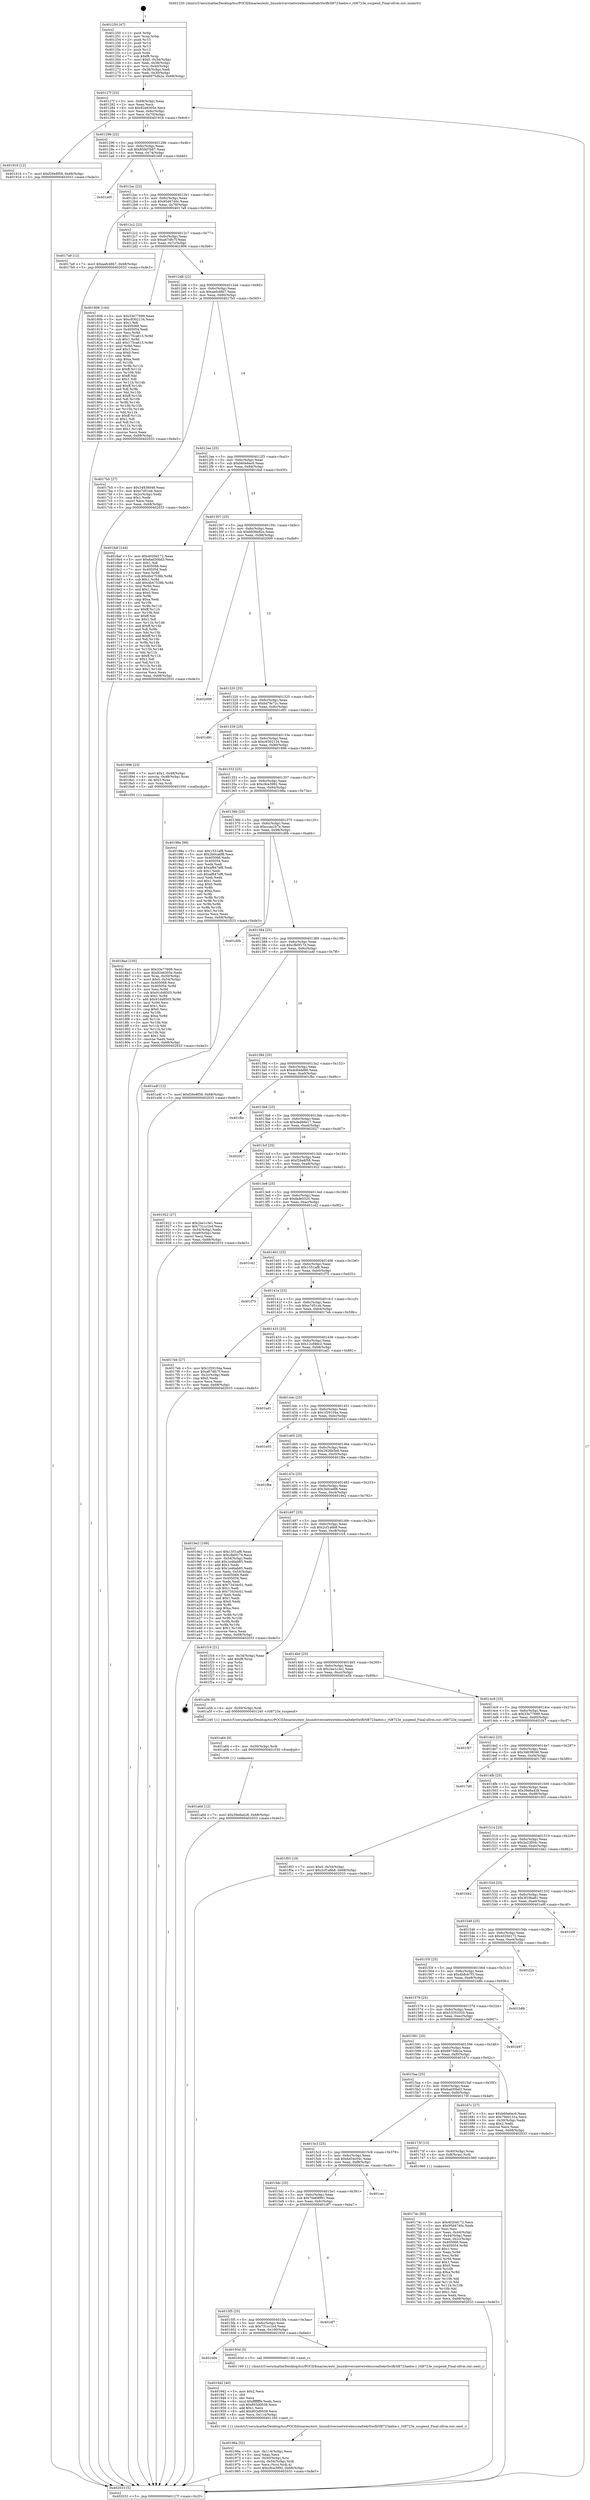digraph "0x401250" {
  label = "0x401250 (/mnt/c/Users/mathe/Desktop/tcc/POCII/binaries/extr_linuxdriversnetwirelessrealtekrtlwifirtl8723aehw.c_rtl8723e_suspend_Final-ollvm.out::main(0))"
  labelloc = "t"
  node[shape=record]

  Entry [label="",width=0.3,height=0.3,shape=circle,fillcolor=black,style=filled]
  "0x40127f" [label="{
     0x40127f [23]\l
     | [instrs]\l
     &nbsp;&nbsp;0x40127f \<+3\>: mov -0x68(%rbp),%eax\l
     &nbsp;&nbsp;0x401282 \<+2\>: mov %eax,%ecx\l
     &nbsp;&nbsp;0x401284 \<+6\>: sub $0x82e6305e,%ecx\l
     &nbsp;&nbsp;0x40128a \<+3\>: mov %eax,-0x6c(%rbp)\l
     &nbsp;&nbsp;0x40128d \<+3\>: mov %ecx,-0x70(%rbp)\l
     &nbsp;&nbsp;0x401290 \<+6\>: je 0000000000401916 \<main+0x6c6\>\l
  }"]
  "0x401916" [label="{
     0x401916 [12]\l
     | [instrs]\l
     &nbsp;&nbsp;0x401916 \<+7\>: movl $0xf26e8f58,-0x68(%rbp)\l
     &nbsp;&nbsp;0x40191d \<+5\>: jmp 0000000000402033 \<main+0xde3\>\l
  }"]
  "0x401296" [label="{
     0x401296 [22]\l
     | [instrs]\l
     &nbsp;&nbsp;0x401296 \<+5\>: jmp 000000000040129b \<main+0x4b\>\l
     &nbsp;&nbsp;0x40129b \<+3\>: mov -0x6c(%rbp),%eax\l
     &nbsp;&nbsp;0x40129e \<+5\>: sub $0x859d7b87,%eax\l
     &nbsp;&nbsp;0x4012a3 \<+3\>: mov %eax,-0x74(%rbp)\l
     &nbsp;&nbsp;0x4012a6 \<+6\>: je 0000000000401e0f \<main+0xbbf\>\l
  }"]
  Exit [label="",width=0.3,height=0.3,shape=circle,fillcolor=black,style=filled,peripheries=2]
  "0x401e0f" [label="{
     0x401e0f\l
  }", style=dashed]
  "0x4012ac" [label="{
     0x4012ac [22]\l
     | [instrs]\l
     &nbsp;&nbsp;0x4012ac \<+5\>: jmp 00000000004012b1 \<main+0x61\>\l
     &nbsp;&nbsp;0x4012b1 \<+3\>: mov -0x6c(%rbp),%eax\l
     &nbsp;&nbsp;0x4012b4 \<+5\>: sub $0x95d4740c,%eax\l
     &nbsp;&nbsp;0x4012b9 \<+3\>: mov %eax,-0x78(%rbp)\l
     &nbsp;&nbsp;0x4012bc \<+6\>: je 00000000004017a9 \<main+0x559\>\l
  }"]
  "0x401a6d" [label="{
     0x401a6d [12]\l
     | [instrs]\l
     &nbsp;&nbsp;0x401a6d \<+7\>: movl $0x39e8a428,-0x68(%rbp)\l
     &nbsp;&nbsp;0x401a74 \<+5\>: jmp 0000000000402033 \<main+0xde3\>\l
  }"]
  "0x4017a9" [label="{
     0x4017a9 [12]\l
     | [instrs]\l
     &nbsp;&nbsp;0x4017a9 \<+7\>: movl $0xaefc48b7,-0x68(%rbp)\l
     &nbsp;&nbsp;0x4017b0 \<+5\>: jmp 0000000000402033 \<main+0xde3\>\l
  }"]
  "0x4012c2" [label="{
     0x4012c2 [22]\l
     | [instrs]\l
     &nbsp;&nbsp;0x4012c2 \<+5\>: jmp 00000000004012c7 \<main+0x77\>\l
     &nbsp;&nbsp;0x4012c7 \<+3\>: mov -0x6c(%rbp),%eax\l
     &nbsp;&nbsp;0x4012ca \<+5\>: sub $0xa67dfc7f,%eax\l
     &nbsp;&nbsp;0x4012cf \<+3\>: mov %eax,-0x7c(%rbp)\l
     &nbsp;&nbsp;0x4012d2 \<+6\>: je 0000000000401806 \<main+0x5b6\>\l
  }"]
  "0x401a64" [label="{
     0x401a64 [9]\l
     | [instrs]\l
     &nbsp;&nbsp;0x401a64 \<+4\>: mov -0x50(%rbp),%rdi\l
     &nbsp;&nbsp;0x401a68 \<+5\>: call 0000000000401030 \<free@plt\>\l
     | [calls]\l
     &nbsp;&nbsp;0x401030 \{1\} (unknown)\l
  }"]
  "0x401806" [label="{
     0x401806 [144]\l
     | [instrs]\l
     &nbsp;&nbsp;0x401806 \<+5\>: mov $0x33e77699,%eax\l
     &nbsp;&nbsp;0x40180b \<+5\>: mov $0xc9302134,%ecx\l
     &nbsp;&nbsp;0x401810 \<+2\>: mov $0x1,%dl\l
     &nbsp;&nbsp;0x401812 \<+7\>: mov 0x405068,%esi\l
     &nbsp;&nbsp;0x401819 \<+7\>: mov 0x405054,%edi\l
     &nbsp;&nbsp;0x401820 \<+3\>: mov %esi,%r8d\l
     &nbsp;&nbsp;0x401823 \<+7\>: sub $0x175ca615,%r8d\l
     &nbsp;&nbsp;0x40182a \<+4\>: sub $0x1,%r8d\l
     &nbsp;&nbsp;0x40182e \<+7\>: add $0x175ca615,%r8d\l
     &nbsp;&nbsp;0x401835 \<+4\>: imul %r8d,%esi\l
     &nbsp;&nbsp;0x401839 \<+3\>: and $0x1,%esi\l
     &nbsp;&nbsp;0x40183c \<+3\>: cmp $0x0,%esi\l
     &nbsp;&nbsp;0x40183f \<+4\>: sete %r9b\l
     &nbsp;&nbsp;0x401843 \<+3\>: cmp $0xa,%edi\l
     &nbsp;&nbsp;0x401846 \<+4\>: setl %r10b\l
     &nbsp;&nbsp;0x40184a \<+3\>: mov %r9b,%r11b\l
     &nbsp;&nbsp;0x40184d \<+4\>: xor $0xff,%r11b\l
     &nbsp;&nbsp;0x401851 \<+3\>: mov %r10b,%bl\l
     &nbsp;&nbsp;0x401854 \<+3\>: xor $0xff,%bl\l
     &nbsp;&nbsp;0x401857 \<+3\>: xor $0x1,%dl\l
     &nbsp;&nbsp;0x40185a \<+3\>: mov %r11b,%r14b\l
     &nbsp;&nbsp;0x40185d \<+4\>: and $0xff,%r14b\l
     &nbsp;&nbsp;0x401861 \<+3\>: and %dl,%r9b\l
     &nbsp;&nbsp;0x401864 \<+3\>: mov %bl,%r15b\l
     &nbsp;&nbsp;0x401867 \<+4\>: and $0xff,%r15b\l
     &nbsp;&nbsp;0x40186b \<+3\>: and %dl,%r10b\l
     &nbsp;&nbsp;0x40186e \<+3\>: or %r9b,%r14b\l
     &nbsp;&nbsp;0x401871 \<+3\>: or %r10b,%r15b\l
     &nbsp;&nbsp;0x401874 \<+3\>: xor %r15b,%r14b\l
     &nbsp;&nbsp;0x401877 \<+3\>: or %bl,%r11b\l
     &nbsp;&nbsp;0x40187a \<+4\>: xor $0xff,%r11b\l
     &nbsp;&nbsp;0x40187e \<+3\>: or $0x1,%dl\l
     &nbsp;&nbsp;0x401881 \<+3\>: and %dl,%r11b\l
     &nbsp;&nbsp;0x401884 \<+3\>: or %r11b,%r14b\l
     &nbsp;&nbsp;0x401887 \<+4\>: test $0x1,%r14b\l
     &nbsp;&nbsp;0x40188b \<+3\>: cmovne %ecx,%eax\l
     &nbsp;&nbsp;0x40188e \<+3\>: mov %eax,-0x68(%rbp)\l
     &nbsp;&nbsp;0x401891 \<+5\>: jmp 0000000000402033 \<main+0xde3\>\l
  }"]
  "0x4012d8" [label="{
     0x4012d8 [22]\l
     | [instrs]\l
     &nbsp;&nbsp;0x4012d8 \<+5\>: jmp 00000000004012dd \<main+0x8d\>\l
     &nbsp;&nbsp;0x4012dd \<+3\>: mov -0x6c(%rbp),%eax\l
     &nbsp;&nbsp;0x4012e0 \<+5\>: sub $0xaefc48b7,%eax\l
     &nbsp;&nbsp;0x4012e5 \<+3\>: mov %eax,-0x80(%rbp)\l
     &nbsp;&nbsp;0x4012e8 \<+6\>: je 00000000004017b5 \<main+0x565\>\l
  }"]
  "0x40196a" [label="{
     0x40196a [32]\l
     | [instrs]\l
     &nbsp;&nbsp;0x40196a \<+6\>: mov -0x114(%rbp),%ecx\l
     &nbsp;&nbsp;0x401970 \<+3\>: imul %eax,%ecx\l
     &nbsp;&nbsp;0x401973 \<+4\>: mov -0x50(%rbp),%rsi\l
     &nbsp;&nbsp;0x401977 \<+4\>: movslq -0x54(%rbp),%rdi\l
     &nbsp;&nbsp;0x40197b \<+3\>: mov %ecx,(%rsi,%rdi,4)\l
     &nbsp;&nbsp;0x40197e \<+7\>: movl $0xc9ce3992,-0x68(%rbp)\l
     &nbsp;&nbsp;0x401985 \<+5\>: jmp 0000000000402033 \<main+0xde3\>\l
  }"]
  "0x4017b5" [label="{
     0x4017b5 [27]\l
     | [instrs]\l
     &nbsp;&nbsp;0x4017b5 \<+5\>: mov $0x34838046,%eax\l
     &nbsp;&nbsp;0x4017ba \<+5\>: mov $0xe7d51eb,%ecx\l
     &nbsp;&nbsp;0x4017bf \<+3\>: mov -0x2c(%rbp),%edx\l
     &nbsp;&nbsp;0x4017c2 \<+3\>: cmp $0x1,%edx\l
     &nbsp;&nbsp;0x4017c5 \<+3\>: cmovl %ecx,%eax\l
     &nbsp;&nbsp;0x4017c8 \<+3\>: mov %eax,-0x68(%rbp)\l
     &nbsp;&nbsp;0x4017cb \<+5\>: jmp 0000000000402033 \<main+0xde3\>\l
  }"]
  "0x4012ee" [label="{
     0x4012ee [25]\l
     | [instrs]\l
     &nbsp;&nbsp;0x4012ee \<+5\>: jmp 00000000004012f3 \<main+0xa3\>\l
     &nbsp;&nbsp;0x4012f3 \<+3\>: mov -0x6c(%rbp),%eax\l
     &nbsp;&nbsp;0x4012f6 \<+5\>: sub $0xb60e6ec0,%eax\l
     &nbsp;&nbsp;0x4012fb \<+6\>: mov %eax,-0x84(%rbp)\l
     &nbsp;&nbsp;0x401301 \<+6\>: je 00000000004016af \<main+0x45f\>\l
  }"]
  "0x401942" [label="{
     0x401942 [40]\l
     | [instrs]\l
     &nbsp;&nbsp;0x401942 \<+5\>: mov $0x2,%ecx\l
     &nbsp;&nbsp;0x401947 \<+1\>: cltd\l
     &nbsp;&nbsp;0x401948 \<+2\>: idiv %ecx\l
     &nbsp;&nbsp;0x40194a \<+6\>: imul $0xfffffffe,%edx,%ecx\l
     &nbsp;&nbsp;0x401950 \<+6\>: sub $0x803d0039,%ecx\l
     &nbsp;&nbsp;0x401956 \<+3\>: add $0x1,%ecx\l
     &nbsp;&nbsp;0x401959 \<+6\>: add $0x803d0039,%ecx\l
     &nbsp;&nbsp;0x40195f \<+6\>: mov %ecx,-0x114(%rbp)\l
     &nbsp;&nbsp;0x401965 \<+5\>: call 0000000000401160 \<next_i\>\l
     | [calls]\l
     &nbsp;&nbsp;0x401160 \{1\} (/mnt/c/Users/mathe/Desktop/tcc/POCII/binaries/extr_linuxdriversnetwirelessrealtekrtlwifirtl8723aehw.c_rtl8723e_suspend_Final-ollvm.out::next_i)\l
  }"]
  "0x4016af" [label="{
     0x4016af [144]\l
     | [instrs]\l
     &nbsp;&nbsp;0x4016af \<+5\>: mov $0x4020d172,%eax\l
     &nbsp;&nbsp;0x4016b4 \<+5\>: mov $0x6ad30bd3,%ecx\l
     &nbsp;&nbsp;0x4016b9 \<+2\>: mov $0x1,%dl\l
     &nbsp;&nbsp;0x4016bb \<+7\>: mov 0x405068,%esi\l
     &nbsp;&nbsp;0x4016c2 \<+7\>: mov 0x405054,%edi\l
     &nbsp;&nbsp;0x4016c9 \<+3\>: mov %esi,%r8d\l
     &nbsp;&nbsp;0x4016cc \<+7\>: sub $0x4b47538b,%r8d\l
     &nbsp;&nbsp;0x4016d3 \<+4\>: sub $0x1,%r8d\l
     &nbsp;&nbsp;0x4016d7 \<+7\>: add $0x4b47538b,%r8d\l
     &nbsp;&nbsp;0x4016de \<+4\>: imul %r8d,%esi\l
     &nbsp;&nbsp;0x4016e2 \<+3\>: and $0x1,%esi\l
     &nbsp;&nbsp;0x4016e5 \<+3\>: cmp $0x0,%esi\l
     &nbsp;&nbsp;0x4016e8 \<+4\>: sete %r9b\l
     &nbsp;&nbsp;0x4016ec \<+3\>: cmp $0xa,%edi\l
     &nbsp;&nbsp;0x4016ef \<+4\>: setl %r10b\l
     &nbsp;&nbsp;0x4016f3 \<+3\>: mov %r9b,%r11b\l
     &nbsp;&nbsp;0x4016f6 \<+4\>: xor $0xff,%r11b\l
     &nbsp;&nbsp;0x4016fa \<+3\>: mov %r10b,%bl\l
     &nbsp;&nbsp;0x4016fd \<+3\>: xor $0xff,%bl\l
     &nbsp;&nbsp;0x401700 \<+3\>: xor $0x1,%dl\l
     &nbsp;&nbsp;0x401703 \<+3\>: mov %r11b,%r14b\l
     &nbsp;&nbsp;0x401706 \<+4\>: and $0xff,%r14b\l
     &nbsp;&nbsp;0x40170a \<+3\>: and %dl,%r9b\l
     &nbsp;&nbsp;0x40170d \<+3\>: mov %bl,%r15b\l
     &nbsp;&nbsp;0x401710 \<+4\>: and $0xff,%r15b\l
     &nbsp;&nbsp;0x401714 \<+3\>: and %dl,%r10b\l
     &nbsp;&nbsp;0x401717 \<+3\>: or %r9b,%r14b\l
     &nbsp;&nbsp;0x40171a \<+3\>: or %r10b,%r15b\l
     &nbsp;&nbsp;0x40171d \<+3\>: xor %r15b,%r14b\l
     &nbsp;&nbsp;0x401720 \<+3\>: or %bl,%r11b\l
     &nbsp;&nbsp;0x401723 \<+4\>: xor $0xff,%r11b\l
     &nbsp;&nbsp;0x401727 \<+3\>: or $0x1,%dl\l
     &nbsp;&nbsp;0x40172a \<+3\>: and %dl,%r11b\l
     &nbsp;&nbsp;0x40172d \<+3\>: or %r11b,%r14b\l
     &nbsp;&nbsp;0x401730 \<+4\>: test $0x1,%r14b\l
     &nbsp;&nbsp;0x401734 \<+3\>: cmovne %ecx,%eax\l
     &nbsp;&nbsp;0x401737 \<+3\>: mov %eax,-0x68(%rbp)\l
     &nbsp;&nbsp;0x40173a \<+5\>: jmp 0000000000402033 \<main+0xde3\>\l
  }"]
  "0x401307" [label="{
     0x401307 [25]\l
     | [instrs]\l
     &nbsp;&nbsp;0x401307 \<+5\>: jmp 000000000040130c \<main+0xbc\>\l
     &nbsp;&nbsp;0x40130c \<+3\>: mov -0x6c(%rbp),%eax\l
     &nbsp;&nbsp;0x40130f \<+5\>: sub $0xb938e82e,%eax\l
     &nbsp;&nbsp;0x401314 \<+6\>: mov %eax,-0x88(%rbp)\l
     &nbsp;&nbsp;0x40131a \<+6\>: je 0000000000402009 \<main+0xdb9\>\l
  }"]
  "0x40160e" [label="{
     0x40160e\l
  }", style=dashed]
  "0x402009" [label="{
     0x402009\l
  }", style=dashed]
  "0x401320" [label="{
     0x401320 [25]\l
     | [instrs]\l
     &nbsp;&nbsp;0x401320 \<+5\>: jmp 0000000000401325 \<main+0xd5\>\l
     &nbsp;&nbsp;0x401325 \<+3\>: mov -0x6c(%rbp),%eax\l
     &nbsp;&nbsp;0x401328 \<+5\>: sub $0xbd7fe72c,%eax\l
     &nbsp;&nbsp;0x40132d \<+6\>: mov %eax,-0x8c(%rbp)\l
     &nbsp;&nbsp;0x401333 \<+6\>: je 0000000000401d91 \<main+0xb41\>\l
  }"]
  "0x40193d" [label="{
     0x40193d [5]\l
     | [instrs]\l
     &nbsp;&nbsp;0x40193d \<+5\>: call 0000000000401160 \<next_i\>\l
     | [calls]\l
     &nbsp;&nbsp;0x401160 \{1\} (/mnt/c/Users/mathe/Desktop/tcc/POCII/binaries/extr_linuxdriversnetwirelessrealtekrtlwifirtl8723aehw.c_rtl8723e_suspend_Final-ollvm.out::next_i)\l
  }"]
  "0x401d91" [label="{
     0x401d91\l
  }", style=dashed]
  "0x401339" [label="{
     0x401339 [25]\l
     | [instrs]\l
     &nbsp;&nbsp;0x401339 \<+5\>: jmp 000000000040133e \<main+0xee\>\l
     &nbsp;&nbsp;0x40133e \<+3\>: mov -0x6c(%rbp),%eax\l
     &nbsp;&nbsp;0x401341 \<+5\>: sub $0xc9302134,%eax\l
     &nbsp;&nbsp;0x401346 \<+6\>: mov %eax,-0x90(%rbp)\l
     &nbsp;&nbsp;0x40134c \<+6\>: je 0000000000401896 \<main+0x646\>\l
  }"]
  "0x4015f5" [label="{
     0x4015f5 [25]\l
     | [instrs]\l
     &nbsp;&nbsp;0x4015f5 \<+5\>: jmp 00000000004015fa \<main+0x3aa\>\l
     &nbsp;&nbsp;0x4015fa \<+3\>: mov -0x6c(%rbp),%eax\l
     &nbsp;&nbsp;0x4015fd \<+5\>: sub $0x731cc1b4,%eax\l
     &nbsp;&nbsp;0x401602 \<+6\>: mov %eax,-0x100(%rbp)\l
     &nbsp;&nbsp;0x401608 \<+6\>: je 000000000040193d \<main+0x6ed\>\l
  }"]
  "0x401896" [label="{
     0x401896 [23]\l
     | [instrs]\l
     &nbsp;&nbsp;0x401896 \<+7\>: movl $0x1,-0x48(%rbp)\l
     &nbsp;&nbsp;0x40189d \<+4\>: movslq -0x48(%rbp),%rax\l
     &nbsp;&nbsp;0x4018a1 \<+4\>: shl $0x2,%rax\l
     &nbsp;&nbsp;0x4018a5 \<+3\>: mov %rax,%rdi\l
     &nbsp;&nbsp;0x4018a8 \<+5\>: call 0000000000401050 \<malloc@plt\>\l
     | [calls]\l
     &nbsp;&nbsp;0x401050 \{1\} (unknown)\l
  }"]
  "0x401352" [label="{
     0x401352 [25]\l
     | [instrs]\l
     &nbsp;&nbsp;0x401352 \<+5\>: jmp 0000000000401357 \<main+0x107\>\l
     &nbsp;&nbsp;0x401357 \<+3\>: mov -0x6c(%rbp),%eax\l
     &nbsp;&nbsp;0x40135a \<+5\>: sub $0xc9ce3992,%eax\l
     &nbsp;&nbsp;0x40135f \<+6\>: mov %eax,-0x94(%rbp)\l
     &nbsp;&nbsp;0x401365 \<+6\>: je 000000000040198a \<main+0x73a\>\l
  }"]
  "0x401df7" [label="{
     0x401df7\l
  }", style=dashed]
  "0x40198a" [label="{
     0x40198a [88]\l
     | [instrs]\l
     &nbsp;&nbsp;0x40198a \<+5\>: mov $0x1551af8,%eax\l
     &nbsp;&nbsp;0x40198f \<+5\>: mov $0x2b0ca6f8,%ecx\l
     &nbsp;&nbsp;0x401994 \<+7\>: mov 0x405068,%edx\l
     &nbsp;&nbsp;0x40199b \<+7\>: mov 0x405054,%esi\l
     &nbsp;&nbsp;0x4019a2 \<+2\>: mov %edx,%edi\l
     &nbsp;&nbsp;0x4019a4 \<+6\>: add $0xaf847ef6,%edi\l
     &nbsp;&nbsp;0x4019aa \<+3\>: sub $0x1,%edi\l
     &nbsp;&nbsp;0x4019ad \<+6\>: sub $0xaf847ef6,%edi\l
     &nbsp;&nbsp;0x4019b3 \<+3\>: imul %edi,%edx\l
     &nbsp;&nbsp;0x4019b6 \<+3\>: and $0x1,%edx\l
     &nbsp;&nbsp;0x4019b9 \<+3\>: cmp $0x0,%edx\l
     &nbsp;&nbsp;0x4019bc \<+4\>: sete %r8b\l
     &nbsp;&nbsp;0x4019c0 \<+3\>: cmp $0xa,%esi\l
     &nbsp;&nbsp;0x4019c3 \<+4\>: setl %r9b\l
     &nbsp;&nbsp;0x4019c7 \<+3\>: mov %r8b,%r10b\l
     &nbsp;&nbsp;0x4019ca \<+3\>: and %r9b,%r10b\l
     &nbsp;&nbsp;0x4019cd \<+3\>: xor %r9b,%r8b\l
     &nbsp;&nbsp;0x4019d0 \<+3\>: or %r8b,%r10b\l
     &nbsp;&nbsp;0x4019d3 \<+4\>: test $0x1,%r10b\l
     &nbsp;&nbsp;0x4019d7 \<+3\>: cmovne %ecx,%eax\l
     &nbsp;&nbsp;0x4019da \<+3\>: mov %eax,-0x68(%rbp)\l
     &nbsp;&nbsp;0x4019dd \<+5\>: jmp 0000000000402033 \<main+0xde3\>\l
  }"]
  "0x40136b" [label="{
     0x40136b [25]\l
     | [instrs]\l
     &nbsp;&nbsp;0x40136b \<+5\>: jmp 0000000000401370 \<main+0x120\>\l
     &nbsp;&nbsp;0x401370 \<+3\>: mov -0x6c(%rbp),%eax\l
     &nbsp;&nbsp;0x401373 \<+5\>: sub $0xccaa1b7e,%eax\l
     &nbsp;&nbsp;0x401378 \<+6\>: mov %eax,-0x98(%rbp)\l
     &nbsp;&nbsp;0x40137e \<+6\>: je 0000000000401d0b \<main+0xabb\>\l
  }"]
  "0x4015dc" [label="{
     0x4015dc [25]\l
     | [instrs]\l
     &nbsp;&nbsp;0x4015dc \<+5\>: jmp 00000000004015e1 \<main+0x391\>\l
     &nbsp;&nbsp;0x4015e1 \<+3\>: mov -0x6c(%rbp),%eax\l
     &nbsp;&nbsp;0x4015e4 \<+5\>: sub $0x70e69991,%eax\l
     &nbsp;&nbsp;0x4015e9 \<+6\>: mov %eax,-0xfc(%rbp)\l
     &nbsp;&nbsp;0x4015ef \<+6\>: je 0000000000401df7 \<main+0xba7\>\l
  }"]
  "0x401d0b" [label="{
     0x401d0b\l
  }", style=dashed]
  "0x401384" [label="{
     0x401384 [25]\l
     | [instrs]\l
     &nbsp;&nbsp;0x401384 \<+5\>: jmp 0000000000401389 \<main+0x139\>\l
     &nbsp;&nbsp;0x401389 \<+3\>: mov -0x6c(%rbp),%eax\l
     &nbsp;&nbsp;0x40138c \<+5\>: sub $0xcfb0f174,%eax\l
     &nbsp;&nbsp;0x401391 \<+6\>: mov %eax,-0x9c(%rbp)\l
     &nbsp;&nbsp;0x401397 \<+6\>: je 0000000000401a4f \<main+0x7ff\>\l
  }"]
  "0x401cec" [label="{
     0x401cec\l
  }", style=dashed]
  "0x401a4f" [label="{
     0x401a4f [12]\l
     | [instrs]\l
     &nbsp;&nbsp;0x401a4f \<+7\>: movl $0xf26e8f58,-0x68(%rbp)\l
     &nbsp;&nbsp;0x401a56 \<+5\>: jmp 0000000000402033 \<main+0xde3\>\l
  }"]
  "0x40139d" [label="{
     0x40139d [25]\l
     | [instrs]\l
     &nbsp;&nbsp;0x40139d \<+5\>: jmp 00000000004013a2 \<main+0x152\>\l
     &nbsp;&nbsp;0x4013a2 \<+3\>: mov -0x6c(%rbp),%eax\l
     &nbsp;&nbsp;0x4013a5 \<+5\>: sub $0xdc84dd88,%eax\l
     &nbsp;&nbsp;0x4013aa \<+6\>: mov %eax,-0xa0(%rbp)\l
     &nbsp;&nbsp;0x4013b0 \<+6\>: je 0000000000401fbc \<main+0xd6c\>\l
  }"]
  "0x4018ad" [label="{
     0x4018ad [105]\l
     | [instrs]\l
     &nbsp;&nbsp;0x4018ad \<+5\>: mov $0x33e77699,%ecx\l
     &nbsp;&nbsp;0x4018b2 \<+5\>: mov $0x82e6305e,%edx\l
     &nbsp;&nbsp;0x4018b7 \<+4\>: mov %rax,-0x50(%rbp)\l
     &nbsp;&nbsp;0x4018bb \<+7\>: movl $0x0,-0x54(%rbp)\l
     &nbsp;&nbsp;0x4018c2 \<+7\>: mov 0x405068,%esi\l
     &nbsp;&nbsp;0x4018c9 \<+8\>: mov 0x405054,%r8d\l
     &nbsp;&nbsp;0x4018d1 \<+3\>: mov %esi,%r9d\l
     &nbsp;&nbsp;0x4018d4 \<+7\>: sub $0x91d48503,%r9d\l
     &nbsp;&nbsp;0x4018db \<+4\>: sub $0x1,%r9d\l
     &nbsp;&nbsp;0x4018df \<+7\>: add $0x91d48503,%r9d\l
     &nbsp;&nbsp;0x4018e6 \<+4\>: imul %r9d,%esi\l
     &nbsp;&nbsp;0x4018ea \<+3\>: and $0x1,%esi\l
     &nbsp;&nbsp;0x4018ed \<+3\>: cmp $0x0,%esi\l
     &nbsp;&nbsp;0x4018f0 \<+4\>: sete %r10b\l
     &nbsp;&nbsp;0x4018f4 \<+4\>: cmp $0xa,%r8d\l
     &nbsp;&nbsp;0x4018f8 \<+4\>: setl %r11b\l
     &nbsp;&nbsp;0x4018fc \<+3\>: mov %r10b,%bl\l
     &nbsp;&nbsp;0x4018ff \<+3\>: and %r11b,%bl\l
     &nbsp;&nbsp;0x401902 \<+3\>: xor %r11b,%r10b\l
     &nbsp;&nbsp;0x401905 \<+3\>: or %r10b,%bl\l
     &nbsp;&nbsp;0x401908 \<+3\>: test $0x1,%bl\l
     &nbsp;&nbsp;0x40190b \<+3\>: cmovne %edx,%ecx\l
     &nbsp;&nbsp;0x40190e \<+3\>: mov %ecx,-0x68(%rbp)\l
     &nbsp;&nbsp;0x401911 \<+5\>: jmp 0000000000402033 \<main+0xde3\>\l
  }"]
  "0x401fbc" [label="{
     0x401fbc\l
  }", style=dashed]
  "0x4013b6" [label="{
     0x4013b6 [25]\l
     | [instrs]\l
     &nbsp;&nbsp;0x4013b6 \<+5\>: jmp 00000000004013bb \<main+0x16b\>\l
     &nbsp;&nbsp;0x4013bb \<+3\>: mov -0x6c(%rbp),%eax\l
     &nbsp;&nbsp;0x4013be \<+5\>: sub $0xded66e17,%eax\l
     &nbsp;&nbsp;0x4013c3 \<+6\>: mov %eax,-0xa4(%rbp)\l
     &nbsp;&nbsp;0x4013c9 \<+6\>: je 0000000000402027 \<main+0xdd7\>\l
  }"]
  "0x40174c" [label="{
     0x40174c [93]\l
     | [instrs]\l
     &nbsp;&nbsp;0x40174c \<+5\>: mov $0x4020d172,%ecx\l
     &nbsp;&nbsp;0x401751 \<+5\>: mov $0x95d4740c,%edx\l
     &nbsp;&nbsp;0x401756 \<+2\>: xor %esi,%esi\l
     &nbsp;&nbsp;0x401758 \<+3\>: mov %eax,-0x44(%rbp)\l
     &nbsp;&nbsp;0x40175b \<+3\>: mov -0x44(%rbp),%eax\l
     &nbsp;&nbsp;0x40175e \<+3\>: mov %eax,-0x2c(%rbp)\l
     &nbsp;&nbsp;0x401761 \<+7\>: mov 0x405068,%eax\l
     &nbsp;&nbsp;0x401768 \<+8\>: mov 0x405054,%r8d\l
     &nbsp;&nbsp;0x401770 \<+3\>: sub $0x1,%esi\l
     &nbsp;&nbsp;0x401773 \<+3\>: mov %eax,%r9d\l
     &nbsp;&nbsp;0x401776 \<+3\>: add %esi,%r9d\l
     &nbsp;&nbsp;0x401779 \<+4\>: imul %r9d,%eax\l
     &nbsp;&nbsp;0x40177d \<+3\>: and $0x1,%eax\l
     &nbsp;&nbsp;0x401780 \<+3\>: cmp $0x0,%eax\l
     &nbsp;&nbsp;0x401783 \<+4\>: sete %r10b\l
     &nbsp;&nbsp;0x401787 \<+4\>: cmp $0xa,%r8d\l
     &nbsp;&nbsp;0x40178b \<+4\>: setl %r11b\l
     &nbsp;&nbsp;0x40178f \<+3\>: mov %r10b,%bl\l
     &nbsp;&nbsp;0x401792 \<+3\>: and %r11b,%bl\l
     &nbsp;&nbsp;0x401795 \<+3\>: xor %r11b,%r10b\l
     &nbsp;&nbsp;0x401798 \<+3\>: or %r10b,%bl\l
     &nbsp;&nbsp;0x40179b \<+3\>: test $0x1,%bl\l
     &nbsp;&nbsp;0x40179e \<+3\>: cmovne %edx,%ecx\l
     &nbsp;&nbsp;0x4017a1 \<+3\>: mov %ecx,-0x68(%rbp)\l
     &nbsp;&nbsp;0x4017a4 \<+5\>: jmp 0000000000402033 \<main+0xde3\>\l
  }"]
  "0x402027" [label="{
     0x402027\l
  }", style=dashed]
  "0x4013cf" [label="{
     0x4013cf [25]\l
     | [instrs]\l
     &nbsp;&nbsp;0x4013cf \<+5\>: jmp 00000000004013d4 \<main+0x184\>\l
     &nbsp;&nbsp;0x4013d4 \<+3\>: mov -0x6c(%rbp),%eax\l
     &nbsp;&nbsp;0x4013d7 \<+5\>: sub $0xf26e8f58,%eax\l
     &nbsp;&nbsp;0x4013dc \<+6\>: mov %eax,-0xa8(%rbp)\l
     &nbsp;&nbsp;0x4013e2 \<+6\>: je 0000000000401922 \<main+0x6d2\>\l
  }"]
  "0x4015c3" [label="{
     0x4015c3 [25]\l
     | [instrs]\l
     &nbsp;&nbsp;0x4015c3 \<+5\>: jmp 00000000004015c8 \<main+0x378\>\l
     &nbsp;&nbsp;0x4015c8 \<+3\>: mov -0x6c(%rbp),%eax\l
     &nbsp;&nbsp;0x4015cb \<+5\>: sub $0x6d34c04c,%eax\l
     &nbsp;&nbsp;0x4015d0 \<+6\>: mov %eax,-0xf8(%rbp)\l
     &nbsp;&nbsp;0x4015d6 \<+6\>: je 0000000000401cec \<main+0xa9c\>\l
  }"]
  "0x401922" [label="{
     0x401922 [27]\l
     | [instrs]\l
     &nbsp;&nbsp;0x401922 \<+5\>: mov $0x2ee1c3e1,%eax\l
     &nbsp;&nbsp;0x401927 \<+5\>: mov $0x731cc1b4,%ecx\l
     &nbsp;&nbsp;0x40192c \<+3\>: mov -0x54(%rbp),%edx\l
     &nbsp;&nbsp;0x40192f \<+3\>: cmp -0x48(%rbp),%edx\l
     &nbsp;&nbsp;0x401932 \<+3\>: cmovl %ecx,%eax\l
     &nbsp;&nbsp;0x401935 \<+3\>: mov %eax,-0x68(%rbp)\l
     &nbsp;&nbsp;0x401938 \<+5\>: jmp 0000000000402033 \<main+0xde3\>\l
  }"]
  "0x4013e8" [label="{
     0x4013e8 [25]\l
     | [instrs]\l
     &nbsp;&nbsp;0x4013e8 \<+5\>: jmp 00000000004013ed \<main+0x19d\>\l
     &nbsp;&nbsp;0x4013ed \<+3\>: mov -0x6c(%rbp),%eax\l
     &nbsp;&nbsp;0x4013f0 \<+5\>: sub $0xfade5520,%eax\l
     &nbsp;&nbsp;0x4013f5 \<+6\>: mov %eax,-0xac(%rbp)\l
     &nbsp;&nbsp;0x4013fb \<+6\>: je 0000000000401c42 \<main+0x9f2\>\l
  }"]
  "0x40173f" [label="{
     0x40173f [13]\l
     | [instrs]\l
     &nbsp;&nbsp;0x40173f \<+4\>: mov -0x40(%rbp),%rax\l
     &nbsp;&nbsp;0x401743 \<+4\>: mov 0x8(%rax),%rdi\l
     &nbsp;&nbsp;0x401747 \<+5\>: call 0000000000401060 \<atoi@plt\>\l
     | [calls]\l
     &nbsp;&nbsp;0x401060 \{1\} (unknown)\l
  }"]
  "0x401c42" [label="{
     0x401c42\l
  }", style=dashed]
  "0x401401" [label="{
     0x401401 [25]\l
     | [instrs]\l
     &nbsp;&nbsp;0x401401 \<+5\>: jmp 0000000000401406 \<main+0x1b6\>\l
     &nbsp;&nbsp;0x401406 \<+3\>: mov -0x6c(%rbp),%eax\l
     &nbsp;&nbsp;0x401409 \<+5\>: sub $0x1551af8,%eax\l
     &nbsp;&nbsp;0x40140e \<+6\>: mov %eax,-0xb0(%rbp)\l
     &nbsp;&nbsp;0x401414 \<+6\>: je 0000000000401f75 \<main+0xd25\>\l
  }"]
  "0x401250" [label="{
     0x401250 [47]\l
     | [instrs]\l
     &nbsp;&nbsp;0x401250 \<+1\>: push %rbp\l
     &nbsp;&nbsp;0x401251 \<+3\>: mov %rsp,%rbp\l
     &nbsp;&nbsp;0x401254 \<+2\>: push %r15\l
     &nbsp;&nbsp;0x401256 \<+2\>: push %r14\l
     &nbsp;&nbsp;0x401258 \<+2\>: push %r13\l
     &nbsp;&nbsp;0x40125a \<+2\>: push %r12\l
     &nbsp;&nbsp;0x40125c \<+1\>: push %rbx\l
     &nbsp;&nbsp;0x40125d \<+7\>: sub $0xf8,%rsp\l
     &nbsp;&nbsp;0x401264 \<+7\>: movl $0x0,-0x34(%rbp)\l
     &nbsp;&nbsp;0x40126b \<+3\>: mov %edi,-0x38(%rbp)\l
     &nbsp;&nbsp;0x40126e \<+4\>: mov %rsi,-0x40(%rbp)\l
     &nbsp;&nbsp;0x401272 \<+3\>: mov -0x38(%rbp),%edi\l
     &nbsp;&nbsp;0x401275 \<+3\>: mov %edi,-0x30(%rbp)\l
     &nbsp;&nbsp;0x401278 \<+7\>: movl $0x6975db2a,-0x68(%rbp)\l
  }"]
  "0x401f75" [label="{
     0x401f75\l
  }", style=dashed]
  "0x40141a" [label="{
     0x40141a [25]\l
     | [instrs]\l
     &nbsp;&nbsp;0x40141a \<+5\>: jmp 000000000040141f \<main+0x1cf\>\l
     &nbsp;&nbsp;0x40141f \<+3\>: mov -0x6c(%rbp),%eax\l
     &nbsp;&nbsp;0x401422 \<+5\>: sub $0xe7d51eb,%eax\l
     &nbsp;&nbsp;0x401427 \<+6\>: mov %eax,-0xb4(%rbp)\l
     &nbsp;&nbsp;0x40142d \<+6\>: je 00000000004017eb \<main+0x59b\>\l
  }"]
  "0x402033" [label="{
     0x402033 [5]\l
     | [instrs]\l
     &nbsp;&nbsp;0x402033 \<+5\>: jmp 000000000040127f \<main+0x2f\>\l
  }"]
  "0x4017eb" [label="{
     0x4017eb [27]\l
     | [instrs]\l
     &nbsp;&nbsp;0x4017eb \<+5\>: mov $0x1f29104a,%eax\l
     &nbsp;&nbsp;0x4017f0 \<+5\>: mov $0xa67dfc7f,%ecx\l
     &nbsp;&nbsp;0x4017f5 \<+3\>: mov -0x2c(%rbp),%edx\l
     &nbsp;&nbsp;0x4017f8 \<+3\>: cmp $0x0,%edx\l
     &nbsp;&nbsp;0x4017fb \<+3\>: cmove %ecx,%eax\l
     &nbsp;&nbsp;0x4017fe \<+3\>: mov %eax,-0x68(%rbp)\l
     &nbsp;&nbsp;0x401801 \<+5\>: jmp 0000000000402033 \<main+0xde3\>\l
  }"]
  "0x401433" [label="{
     0x401433 [25]\l
     | [instrs]\l
     &nbsp;&nbsp;0x401433 \<+5\>: jmp 0000000000401438 \<main+0x1e8\>\l
     &nbsp;&nbsp;0x401438 \<+3\>: mov -0x6c(%rbp),%eax\l
     &nbsp;&nbsp;0x40143b \<+5\>: sub $0x12cd9dc2,%eax\l
     &nbsp;&nbsp;0x401440 \<+6\>: mov %eax,-0xb8(%rbp)\l
     &nbsp;&nbsp;0x401446 \<+6\>: je 0000000000401ad1 \<main+0x881\>\l
  }"]
  "0x4015aa" [label="{
     0x4015aa [25]\l
     | [instrs]\l
     &nbsp;&nbsp;0x4015aa \<+5\>: jmp 00000000004015af \<main+0x35f\>\l
     &nbsp;&nbsp;0x4015af \<+3\>: mov -0x6c(%rbp),%eax\l
     &nbsp;&nbsp;0x4015b2 \<+5\>: sub $0x6ad30bd3,%eax\l
     &nbsp;&nbsp;0x4015b7 \<+6\>: mov %eax,-0xf4(%rbp)\l
     &nbsp;&nbsp;0x4015bd \<+6\>: je 000000000040173f \<main+0x4ef\>\l
  }"]
  "0x401ad1" [label="{
     0x401ad1\l
  }", style=dashed]
  "0x40144c" [label="{
     0x40144c [25]\l
     | [instrs]\l
     &nbsp;&nbsp;0x40144c \<+5\>: jmp 0000000000401451 \<main+0x201\>\l
     &nbsp;&nbsp;0x401451 \<+3\>: mov -0x6c(%rbp),%eax\l
     &nbsp;&nbsp;0x401454 \<+5\>: sub $0x1f29104a,%eax\l
     &nbsp;&nbsp;0x401459 \<+6\>: mov %eax,-0xbc(%rbp)\l
     &nbsp;&nbsp;0x40145f \<+6\>: je 0000000000401e03 \<main+0xbb3\>\l
  }"]
  "0x40167c" [label="{
     0x40167c [27]\l
     | [instrs]\l
     &nbsp;&nbsp;0x40167c \<+5\>: mov $0xb60e6ec0,%eax\l
     &nbsp;&nbsp;0x401681 \<+5\>: mov $0x79d0151a,%ecx\l
     &nbsp;&nbsp;0x401686 \<+3\>: mov -0x30(%rbp),%edx\l
     &nbsp;&nbsp;0x401689 \<+3\>: cmp $0x2,%edx\l
     &nbsp;&nbsp;0x40168c \<+3\>: cmovne %ecx,%eax\l
     &nbsp;&nbsp;0x40168f \<+3\>: mov %eax,-0x68(%rbp)\l
     &nbsp;&nbsp;0x401692 \<+5\>: jmp 0000000000402033 \<main+0xde3\>\l
  }"]
  "0x401e03" [label="{
     0x401e03\l
  }", style=dashed]
  "0x401465" [label="{
     0x401465 [25]\l
     | [instrs]\l
     &nbsp;&nbsp;0x401465 \<+5\>: jmp 000000000040146a \<main+0x21a\>\l
     &nbsp;&nbsp;0x40146a \<+3\>: mov -0x6c(%rbp),%eax\l
     &nbsp;&nbsp;0x40146d \<+5\>: sub $0x2926b5e6,%eax\l
     &nbsp;&nbsp;0x401472 \<+6\>: mov %eax,-0xc0(%rbp)\l
     &nbsp;&nbsp;0x401478 \<+6\>: je 0000000000401f8e \<main+0xd3e\>\l
  }"]
  "0x401591" [label="{
     0x401591 [25]\l
     | [instrs]\l
     &nbsp;&nbsp;0x401591 \<+5\>: jmp 0000000000401596 \<main+0x346\>\l
     &nbsp;&nbsp;0x401596 \<+3\>: mov -0x6c(%rbp),%eax\l
     &nbsp;&nbsp;0x401599 \<+5\>: sub $0x6975db2a,%eax\l
     &nbsp;&nbsp;0x40159e \<+6\>: mov %eax,-0xf0(%rbp)\l
     &nbsp;&nbsp;0x4015a4 \<+6\>: je 000000000040167c \<main+0x42c\>\l
  }"]
  "0x401f8e" [label="{
     0x401f8e\l
  }", style=dashed]
  "0x40147e" [label="{
     0x40147e [25]\l
     | [instrs]\l
     &nbsp;&nbsp;0x40147e \<+5\>: jmp 0000000000401483 \<main+0x233\>\l
     &nbsp;&nbsp;0x401483 \<+3\>: mov -0x6c(%rbp),%eax\l
     &nbsp;&nbsp;0x401486 \<+5\>: sub $0x2b0ca6f8,%eax\l
     &nbsp;&nbsp;0x40148b \<+6\>: mov %eax,-0xc4(%rbp)\l
     &nbsp;&nbsp;0x401491 \<+6\>: je 00000000004019e2 \<main+0x792\>\l
  }"]
  "0x401b97" [label="{
     0x401b97\l
  }", style=dashed]
  "0x4019e2" [label="{
     0x4019e2 [109]\l
     | [instrs]\l
     &nbsp;&nbsp;0x4019e2 \<+5\>: mov $0x1551af8,%eax\l
     &nbsp;&nbsp;0x4019e7 \<+5\>: mov $0xcfb0f174,%ecx\l
     &nbsp;&nbsp;0x4019ec \<+3\>: mov -0x54(%rbp),%edx\l
     &nbsp;&nbsp;0x4019ef \<+6\>: add $0x1e46ab85,%edx\l
     &nbsp;&nbsp;0x4019f5 \<+3\>: add $0x1,%edx\l
     &nbsp;&nbsp;0x4019f8 \<+6\>: sub $0x1e46ab85,%edx\l
     &nbsp;&nbsp;0x4019fe \<+3\>: mov %edx,-0x54(%rbp)\l
     &nbsp;&nbsp;0x401a01 \<+7\>: mov 0x405068,%edx\l
     &nbsp;&nbsp;0x401a08 \<+7\>: mov 0x405054,%esi\l
     &nbsp;&nbsp;0x401a0f \<+2\>: mov %edx,%edi\l
     &nbsp;&nbsp;0x401a11 \<+6\>: add $0x73434c01,%edi\l
     &nbsp;&nbsp;0x401a17 \<+3\>: sub $0x1,%edi\l
     &nbsp;&nbsp;0x401a1a \<+6\>: sub $0x73434c01,%edi\l
     &nbsp;&nbsp;0x401a20 \<+3\>: imul %edi,%edx\l
     &nbsp;&nbsp;0x401a23 \<+3\>: and $0x1,%edx\l
     &nbsp;&nbsp;0x401a26 \<+3\>: cmp $0x0,%edx\l
     &nbsp;&nbsp;0x401a29 \<+4\>: sete %r8b\l
     &nbsp;&nbsp;0x401a2d \<+3\>: cmp $0xa,%esi\l
     &nbsp;&nbsp;0x401a30 \<+4\>: setl %r9b\l
     &nbsp;&nbsp;0x401a34 \<+3\>: mov %r8b,%r10b\l
     &nbsp;&nbsp;0x401a37 \<+3\>: and %r9b,%r10b\l
     &nbsp;&nbsp;0x401a3a \<+3\>: xor %r9b,%r8b\l
     &nbsp;&nbsp;0x401a3d \<+3\>: or %r8b,%r10b\l
     &nbsp;&nbsp;0x401a40 \<+4\>: test $0x1,%r10b\l
     &nbsp;&nbsp;0x401a44 \<+3\>: cmovne %ecx,%eax\l
     &nbsp;&nbsp;0x401a47 \<+3\>: mov %eax,-0x68(%rbp)\l
     &nbsp;&nbsp;0x401a4a \<+5\>: jmp 0000000000402033 \<main+0xde3\>\l
  }"]
  "0x401497" [label="{
     0x401497 [25]\l
     | [instrs]\l
     &nbsp;&nbsp;0x401497 \<+5\>: jmp 000000000040149c \<main+0x24c\>\l
     &nbsp;&nbsp;0x40149c \<+3\>: mov -0x6c(%rbp),%eax\l
     &nbsp;&nbsp;0x40149f \<+5\>: sub $0x2cf1a6b8,%eax\l
     &nbsp;&nbsp;0x4014a4 \<+6\>: mov %eax,-0xc8(%rbp)\l
     &nbsp;&nbsp;0x4014aa \<+6\>: je 0000000000401f16 \<main+0xcc6\>\l
  }"]
  "0x401578" [label="{
     0x401578 [25]\l
     | [instrs]\l
     &nbsp;&nbsp;0x401578 \<+5\>: jmp 000000000040157d \<main+0x32d\>\l
     &nbsp;&nbsp;0x40157d \<+3\>: mov -0x6c(%rbp),%eax\l
     &nbsp;&nbsp;0x401580 \<+5\>: sub $0x53353320,%eax\l
     &nbsp;&nbsp;0x401585 \<+6\>: mov %eax,-0xec(%rbp)\l
     &nbsp;&nbsp;0x40158b \<+6\>: je 0000000000401b97 \<main+0x947\>\l
  }"]
  "0x401f16" [label="{
     0x401f16 [21]\l
     | [instrs]\l
     &nbsp;&nbsp;0x401f16 \<+3\>: mov -0x34(%rbp),%eax\l
     &nbsp;&nbsp;0x401f19 \<+7\>: add $0xf8,%rsp\l
     &nbsp;&nbsp;0x401f20 \<+1\>: pop %rbx\l
     &nbsp;&nbsp;0x401f21 \<+2\>: pop %r12\l
     &nbsp;&nbsp;0x401f23 \<+2\>: pop %r13\l
     &nbsp;&nbsp;0x401f25 \<+2\>: pop %r14\l
     &nbsp;&nbsp;0x401f27 \<+2\>: pop %r15\l
     &nbsp;&nbsp;0x401f29 \<+1\>: pop %rbp\l
     &nbsp;&nbsp;0x401f2a \<+1\>: ret\l
  }"]
  "0x4014b0" [label="{
     0x4014b0 [25]\l
     | [instrs]\l
     &nbsp;&nbsp;0x4014b0 \<+5\>: jmp 00000000004014b5 \<main+0x265\>\l
     &nbsp;&nbsp;0x4014b5 \<+3\>: mov -0x6c(%rbp),%eax\l
     &nbsp;&nbsp;0x4014b8 \<+5\>: sub $0x2ee1c3e1,%eax\l
     &nbsp;&nbsp;0x4014bd \<+6\>: mov %eax,-0xcc(%rbp)\l
     &nbsp;&nbsp;0x4014c3 \<+6\>: je 0000000000401a5b \<main+0x80b\>\l
  }"]
  "0x401b8b" [label="{
     0x401b8b\l
  }", style=dashed]
  "0x401a5b" [label="{
     0x401a5b [9]\l
     | [instrs]\l
     &nbsp;&nbsp;0x401a5b \<+4\>: mov -0x50(%rbp),%rdi\l
     &nbsp;&nbsp;0x401a5f \<+5\>: call 0000000000401240 \<rtl8723e_suspend\>\l
     | [calls]\l
     &nbsp;&nbsp;0x401240 \{1\} (/mnt/c/Users/mathe/Desktop/tcc/POCII/binaries/extr_linuxdriversnetwirelessrealtekrtlwifirtl8723aehw.c_rtl8723e_suspend_Final-ollvm.out::rtl8723e_suspend)\l
  }"]
  "0x4014c9" [label="{
     0x4014c9 [25]\l
     | [instrs]\l
     &nbsp;&nbsp;0x4014c9 \<+5\>: jmp 00000000004014ce \<main+0x27e\>\l
     &nbsp;&nbsp;0x4014ce \<+3\>: mov -0x6c(%rbp),%eax\l
     &nbsp;&nbsp;0x4014d1 \<+5\>: sub $0x33e77699,%eax\l
     &nbsp;&nbsp;0x4014d6 \<+6\>: mov %eax,-0xd0(%rbp)\l
     &nbsp;&nbsp;0x4014dc \<+6\>: je 0000000000401f47 \<main+0xcf7\>\l
  }"]
  "0x40155f" [label="{
     0x40155f [25]\l
     | [instrs]\l
     &nbsp;&nbsp;0x40155f \<+5\>: jmp 0000000000401564 \<main+0x314\>\l
     &nbsp;&nbsp;0x401564 \<+3\>: mov -0x6c(%rbp),%eax\l
     &nbsp;&nbsp;0x401567 \<+5\>: sub $0x4b8cb7f3,%eax\l
     &nbsp;&nbsp;0x40156c \<+6\>: mov %eax,-0xe8(%rbp)\l
     &nbsp;&nbsp;0x401572 \<+6\>: je 0000000000401b8b \<main+0x93b\>\l
  }"]
  "0x401f47" [label="{
     0x401f47\l
  }", style=dashed]
  "0x4014e2" [label="{
     0x4014e2 [25]\l
     | [instrs]\l
     &nbsp;&nbsp;0x4014e2 \<+5\>: jmp 00000000004014e7 \<main+0x297\>\l
     &nbsp;&nbsp;0x4014e7 \<+3\>: mov -0x6c(%rbp),%eax\l
     &nbsp;&nbsp;0x4014ea \<+5\>: sub $0x34838046,%eax\l
     &nbsp;&nbsp;0x4014ef \<+6\>: mov %eax,-0xd4(%rbp)\l
     &nbsp;&nbsp;0x4014f5 \<+6\>: je 00000000004017d0 \<main+0x580\>\l
  }"]
  "0x401f2b" [label="{
     0x401f2b\l
  }", style=dashed]
  "0x4017d0" [label="{
     0x4017d0\l
  }", style=dashed]
  "0x4014fb" [label="{
     0x4014fb [25]\l
     | [instrs]\l
     &nbsp;&nbsp;0x4014fb \<+5\>: jmp 0000000000401500 \<main+0x2b0\>\l
     &nbsp;&nbsp;0x401500 \<+3\>: mov -0x6c(%rbp),%eax\l
     &nbsp;&nbsp;0x401503 \<+5\>: sub $0x39e8a428,%eax\l
     &nbsp;&nbsp;0x401508 \<+6\>: mov %eax,-0xd8(%rbp)\l
     &nbsp;&nbsp;0x40150e \<+6\>: je 0000000000401f03 \<main+0xcb3\>\l
  }"]
  "0x401546" [label="{
     0x401546 [25]\l
     | [instrs]\l
     &nbsp;&nbsp;0x401546 \<+5\>: jmp 000000000040154b \<main+0x2fb\>\l
     &nbsp;&nbsp;0x40154b \<+3\>: mov -0x6c(%rbp),%eax\l
     &nbsp;&nbsp;0x40154e \<+5\>: sub $0x4020d172,%eax\l
     &nbsp;&nbsp;0x401553 \<+6\>: mov %eax,-0xe4(%rbp)\l
     &nbsp;&nbsp;0x401559 \<+6\>: je 0000000000401f2b \<main+0xcdb\>\l
  }"]
  "0x401f03" [label="{
     0x401f03 [19]\l
     | [instrs]\l
     &nbsp;&nbsp;0x401f03 \<+7\>: movl $0x0,-0x34(%rbp)\l
     &nbsp;&nbsp;0x401f0a \<+7\>: movl $0x2cf1a6b8,-0x68(%rbp)\l
     &nbsp;&nbsp;0x401f11 \<+5\>: jmp 0000000000402033 \<main+0xde3\>\l
  }"]
  "0x401514" [label="{
     0x401514 [25]\l
     | [instrs]\l
     &nbsp;&nbsp;0x401514 \<+5\>: jmp 0000000000401519 \<main+0x2c9\>\l
     &nbsp;&nbsp;0x401519 \<+3\>: mov -0x6c(%rbp),%eax\l
     &nbsp;&nbsp;0x40151c \<+5\>: sub $0x3a23f04c,%eax\l
     &nbsp;&nbsp;0x401521 \<+6\>: mov %eax,-0xdc(%rbp)\l
     &nbsp;&nbsp;0x401527 \<+6\>: je 0000000000401bb2 \<main+0x962\>\l
  }"]
  "0x401e9f" [label="{
     0x401e9f\l
  }", style=dashed]
  "0x401bb2" [label="{
     0x401bb2\l
  }", style=dashed]
  "0x40152d" [label="{
     0x40152d [25]\l
     | [instrs]\l
     &nbsp;&nbsp;0x40152d \<+5\>: jmp 0000000000401532 \<main+0x2e2\>\l
     &nbsp;&nbsp;0x401532 \<+3\>: mov -0x6c(%rbp),%eax\l
     &nbsp;&nbsp;0x401535 \<+5\>: sub $0x3f19ba81,%eax\l
     &nbsp;&nbsp;0x40153a \<+6\>: mov %eax,-0xe0(%rbp)\l
     &nbsp;&nbsp;0x401540 \<+6\>: je 0000000000401e9f \<main+0xc4f\>\l
  }"]
  Entry -> "0x401250" [label=" 1"]
  "0x40127f" -> "0x401916" [label=" 1"]
  "0x40127f" -> "0x401296" [label=" 17"]
  "0x401f16" -> Exit [label=" 1"]
  "0x401296" -> "0x401e0f" [label=" 0"]
  "0x401296" -> "0x4012ac" [label=" 17"]
  "0x401f03" -> "0x402033" [label=" 1"]
  "0x4012ac" -> "0x4017a9" [label=" 1"]
  "0x4012ac" -> "0x4012c2" [label=" 16"]
  "0x401a6d" -> "0x402033" [label=" 1"]
  "0x4012c2" -> "0x401806" [label=" 1"]
  "0x4012c2" -> "0x4012d8" [label=" 15"]
  "0x401a64" -> "0x401a6d" [label=" 1"]
  "0x4012d8" -> "0x4017b5" [label=" 1"]
  "0x4012d8" -> "0x4012ee" [label=" 14"]
  "0x401a5b" -> "0x401a64" [label=" 1"]
  "0x4012ee" -> "0x4016af" [label=" 1"]
  "0x4012ee" -> "0x401307" [label=" 13"]
  "0x401a4f" -> "0x402033" [label=" 1"]
  "0x401307" -> "0x402009" [label=" 0"]
  "0x401307" -> "0x401320" [label=" 13"]
  "0x4019e2" -> "0x402033" [label=" 1"]
  "0x401320" -> "0x401d91" [label=" 0"]
  "0x401320" -> "0x401339" [label=" 13"]
  "0x40198a" -> "0x402033" [label=" 1"]
  "0x401339" -> "0x401896" [label=" 1"]
  "0x401339" -> "0x401352" [label=" 12"]
  "0x401942" -> "0x40196a" [label=" 1"]
  "0x401352" -> "0x40198a" [label=" 1"]
  "0x401352" -> "0x40136b" [label=" 11"]
  "0x40193d" -> "0x401942" [label=" 1"]
  "0x40136b" -> "0x401d0b" [label=" 0"]
  "0x40136b" -> "0x401384" [label=" 11"]
  "0x4015f5" -> "0x40193d" [label=" 1"]
  "0x401384" -> "0x401a4f" [label=" 1"]
  "0x401384" -> "0x40139d" [label=" 10"]
  "0x40196a" -> "0x402033" [label=" 1"]
  "0x40139d" -> "0x401fbc" [label=" 0"]
  "0x40139d" -> "0x4013b6" [label=" 10"]
  "0x4015dc" -> "0x401df7" [label=" 0"]
  "0x4013b6" -> "0x402027" [label=" 0"]
  "0x4013b6" -> "0x4013cf" [label=" 10"]
  "0x4015f5" -> "0x40160e" [label=" 0"]
  "0x4013cf" -> "0x401922" [label=" 2"]
  "0x4013cf" -> "0x4013e8" [label=" 8"]
  "0x4015c3" -> "0x4015dc" [label=" 1"]
  "0x4013e8" -> "0x401c42" [label=" 0"]
  "0x4013e8" -> "0x401401" [label=" 8"]
  "0x4015c3" -> "0x401cec" [label=" 0"]
  "0x401401" -> "0x401f75" [label=" 0"]
  "0x401401" -> "0x40141a" [label=" 8"]
  "0x401922" -> "0x402033" [label=" 2"]
  "0x40141a" -> "0x4017eb" [label=" 1"]
  "0x40141a" -> "0x401433" [label=" 7"]
  "0x401916" -> "0x402033" [label=" 1"]
  "0x401433" -> "0x401ad1" [label=" 0"]
  "0x401433" -> "0x40144c" [label=" 7"]
  "0x4018ad" -> "0x402033" [label=" 1"]
  "0x40144c" -> "0x401e03" [label=" 0"]
  "0x40144c" -> "0x401465" [label=" 7"]
  "0x401896" -> "0x4018ad" [label=" 1"]
  "0x401465" -> "0x401f8e" [label=" 0"]
  "0x401465" -> "0x40147e" [label=" 7"]
  "0x4017eb" -> "0x402033" [label=" 1"]
  "0x40147e" -> "0x4019e2" [label=" 1"]
  "0x40147e" -> "0x401497" [label=" 6"]
  "0x4017b5" -> "0x402033" [label=" 1"]
  "0x401497" -> "0x401f16" [label=" 1"]
  "0x401497" -> "0x4014b0" [label=" 5"]
  "0x40174c" -> "0x402033" [label=" 1"]
  "0x4014b0" -> "0x401a5b" [label=" 1"]
  "0x4014b0" -> "0x4014c9" [label=" 4"]
  "0x40173f" -> "0x40174c" [label=" 1"]
  "0x4014c9" -> "0x401f47" [label=" 0"]
  "0x4014c9" -> "0x4014e2" [label=" 4"]
  "0x4015aa" -> "0x40173f" [label=" 1"]
  "0x4014e2" -> "0x4017d0" [label=" 0"]
  "0x4014e2" -> "0x4014fb" [label=" 4"]
  "0x4015dc" -> "0x4015f5" [label=" 1"]
  "0x4014fb" -> "0x401f03" [label=" 1"]
  "0x4014fb" -> "0x401514" [label=" 3"]
  "0x402033" -> "0x40127f" [label=" 17"]
  "0x401514" -> "0x401bb2" [label=" 0"]
  "0x401514" -> "0x40152d" [label=" 3"]
  "0x401250" -> "0x40127f" [label=" 1"]
  "0x40152d" -> "0x401e9f" [label=" 0"]
  "0x40152d" -> "0x401546" [label=" 3"]
  "0x4016af" -> "0x402033" [label=" 1"]
  "0x401546" -> "0x401f2b" [label=" 0"]
  "0x401546" -> "0x40155f" [label=" 3"]
  "0x4015aa" -> "0x4015c3" [label=" 1"]
  "0x40155f" -> "0x401b8b" [label=" 0"]
  "0x40155f" -> "0x401578" [label=" 3"]
  "0x4017a9" -> "0x402033" [label=" 1"]
  "0x401578" -> "0x401b97" [label=" 0"]
  "0x401578" -> "0x401591" [label=" 3"]
  "0x401806" -> "0x402033" [label=" 1"]
  "0x401591" -> "0x40167c" [label=" 1"]
  "0x401591" -> "0x4015aa" [label=" 2"]
  "0x40167c" -> "0x402033" [label=" 1"]
}
